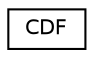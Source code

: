 digraph "Graphical Class Hierarchy"
{
  edge [fontname="Helvetica",fontsize="10",labelfontname="Helvetica",labelfontsize="10"];
  node [fontname="Helvetica",fontsize="10",shape=record];
  rankdir="LR";
  Node0 [label="CDF",height=0.2,width=0.4,color="black", fillcolor="white", style="filled",URL="$classCDF.html"];
}
